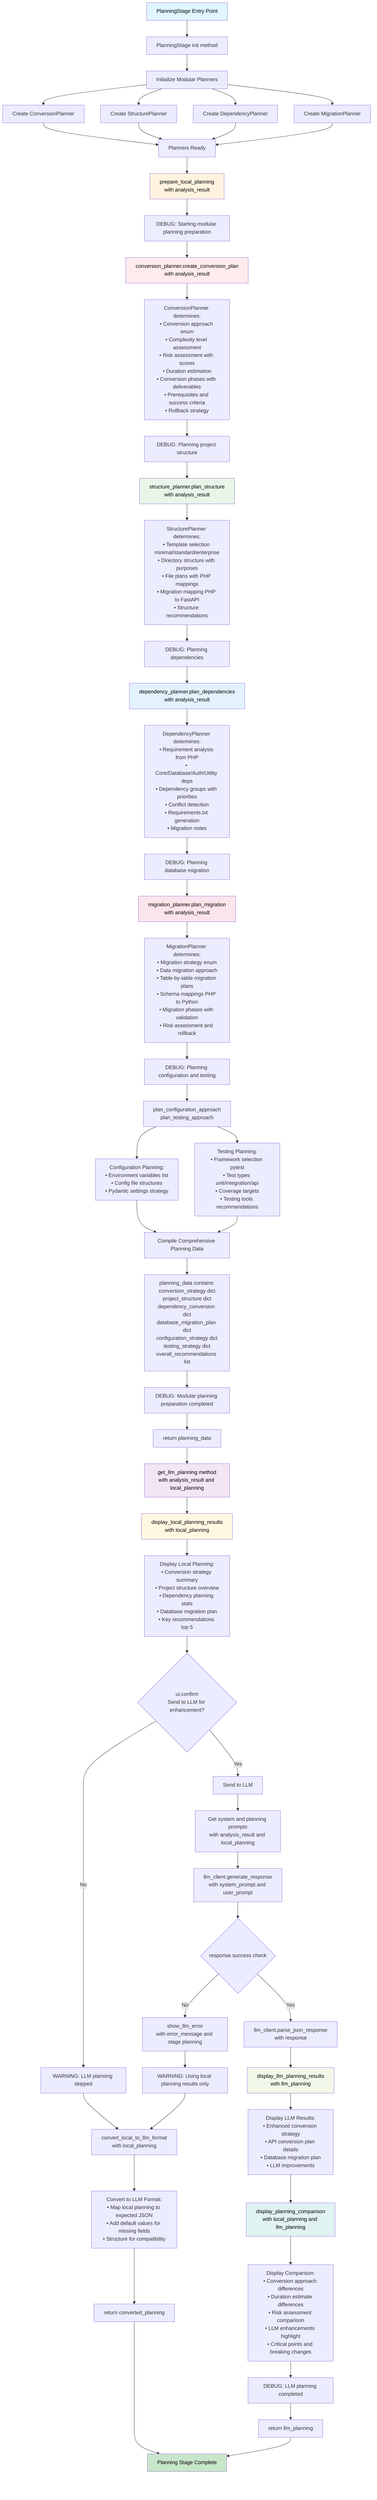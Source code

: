 flowchart TD
    Start[PlanningStage Entry Point] --> Init[PlanningStage init method]
    
    Init --> InitPlanners[Initialize Modular Planners]
    InitPlanners --> CP[Create ConversionPlanner]
    InitPlanners --> SP[Create StructurePlanner]
    InitPlanners --> DP[Create DependencyPlanner]
    InitPlanners --> MP[Create MigrationPlanner]
    
    CP --> Ready[Planners Ready]
    SP --> Ready
    DP --> Ready
    MP --> Ready
    
    Ready --> LocalPlanning[prepare_local_planning<br/>with analysis_result]
    
    LocalPlanning --> Debug1[DEBUG: Starting modular planning preparation]
    Debug1 --> ConvPlan[conversion_planner.create_conversion_plan<br/>with analysis_result]
    
    ConvPlan --> ConvPlanDetails[ConversionPlanner determines:<br/>• Conversion approach enum<br/>• Complexity level assessment<br/>• Risk assessment with scores<br/>• Duration estimation<br/>• Conversion phases with deliverables<br/>• Prerequisites and success criteria<br/>• Rollback strategy]
    
    ConvPlanDetails --> Debug2[DEBUG: Planning project structure]
    Debug2 --> StructPlan[structure_planner.plan_structure<br/>with analysis_result]
    
    StructPlan --> StructPlanDetails[StructurePlanner determines:<br/>• Template selection minimal/standard/enterprise<br/>• Directory structure with purposes<br/>• File plans with PHP mappings<br/>• Migration mapping PHP to FastAPI<br/>• Structure recommendations]
    
    StructPlanDetails --> Debug3[DEBUG: Planning dependencies]
    Debug3 --> DepPlan[dependency_planner.plan_dependencies<br/>with analysis_result]
    
    DepPlan --> DepPlanDetails[DependencyPlanner determines:<br/>• Requirement analysis from PHP<br/>• Core/Database/Auth/Utility deps<br/>• Dependency groups with priorities<br/>• Conflict detection<br/>• Requirements.txt generation<br/>• Migration notes]
    
    DepPlanDetails --> Debug4[DEBUG: Planning database migration]
    Debug4 --> MigPlan[migration_planner.plan_migration<br/>with analysis_result]
    
    MigPlan --> MigPlanDetails[MigrationPlanner determines:<br/>• Migration strategy enum<br/>• Data migration approach<br/>• Table-by-table migration plans<br/>• Schema mappings PHP to Python<br/>• Migration phases with validation<br/>• Risk assessment and rollback]
    
    MigPlanDetails --> Debug5[DEBUG: Planning configuration and testing]
    Debug5 --> ConfigTest[plan_configuration_approach<br/>plan_testing_approach]
    
    ConfigTest --> ConfigDetails[Configuration Planning:<br/>• Environment variables list<br/>• Config file structures<br/>• Pydantic settings strategy]
    
    ConfigTest --> TestDetails[Testing Planning:<br/>• Framework selection pytest<br/>• Test types unit/integration/api<br/>• Coverage targets<br/>• Testing tools recommendations]
    
    ConfigDetails --> CompileData[Compile Comprehensive Planning Data]
    TestDetails --> CompileData
    
    CompileData --> PlanningData[planning_data contains:<br/>conversion_strategy dict<br/>project_structure dict<br/>dependency_conversion dict<br/>database_migration_plan dict<br/>configuration_strategy dict<br/>testing_strategy dict<br/>overall_recommendations list]
    
    PlanningData --> LocalSuccess[DEBUG: Modular planning preparation completed]
    LocalSuccess --> ReturnLocal[return planning_data]
    
    ReturnLocal --> LLMPlanning[get_llm_planning method<br/>with analysis_result and local_planning]
    
    LLMPlanning --> DisplayLocal[display_local_planning_results<br/>with local_planning]
    
    DisplayLocal --> DisplayDetails[Display Local Planning:<br/>• Conversion strategy summary<br/>• Project structure overview<br/>• Dependency planning stats<br/>• Database migration plan<br/>• Key recommendations top 5]
    
    DisplayDetails --> UserConfirm{ui.confirm<br/>Send to LLM for enhancement?}
    
    UserConfirm -->|No| SkipLLM[WARNING: LLM planning skipped]
    UserConfirm -->|Yes| SendLLM[Send to LLM]
    
    SkipLLM --> ConvertLocal[convert_local_to_llm_format<br/>with local_planning]
    ConvertLocal --> ConvertDetails[Convert to LLM Format:<br/>• Map local planning to expected JSON<br/>• Add default values for missing fields<br/>• Structure for compatibility]
    ConvertDetails --> ReturnConverted[return converted_planning]
    
    SendLLM --> GetPrompts[Get system and planning prompts<br/>with analysis_result and local_planning]
    GetPrompts --> LLMRequest[llm_client.generate_response<br/>with system_prompt and user_prompt]
    
    LLMRequest --> LLMSuccess{response.success check}
    LLMSuccess -->|No| LLMError[show_llm_error<br/>with error_message and stage planning]
    LLMError --> UseLocal[WARNING: Using local planning results only]
    UseLocal --> ConvertLocal
    
    LLMSuccess -->|Yes| ParseJSON[llm_client.parse_json_response<br/>with response]
    ParseJSON --> DisplayLLM[display_llm_planning_results<br/>with llm_planning]
    
    DisplayLLM --> LLMDisplayDetails[Display LLM Results:<br/>• Enhanced conversion strategy<br/>• API conversion plan details<br/>• Database migration plan<br/>• LLM improvements]
    
    LLMDisplayDetails --> DisplayComparison[display_planning_comparison<br/>with local_planning and llm_planning]
    
    DisplayComparison --> ComparisonDetails[Display Comparison:<br/>• Conversion approach differences<br/>• Duration estimate differences<br/>• Risk assessment comparison<br/>• LLM enhancements highlight<br/>• Critical points and breaking changes]
    
    ComparisonDetails --> LLMDebug[DEBUG: LLM planning completed]
    LLMDebug --> ReturnLLM[return llm_planning]
    
    ReturnConverted --> End[Planning Stage Complete]
    ReturnLLM --> End
    
    style Start fill:#e1f5fe,color:#000
    style End fill:#c8e6c9,color:#000
    style LocalPlanning fill:#fff3e0,color:#000
    style LLMPlanning fill:#f3e5f5,color:#000
    style ConvPlan fill:#ffebee,color:#000
    style StructPlan fill:#e8f5e8,color:#000
    style DepPlan fill:#e3f2fd,color:#000
    style MigPlan fill:#fce4ec,color:#000
    style DisplayLocal fill:#fff8e1,color:#000
    style DisplayLLM fill:#f1f8e9,color:#000
    style DisplayComparison fill:#e0f2f1,color:#000